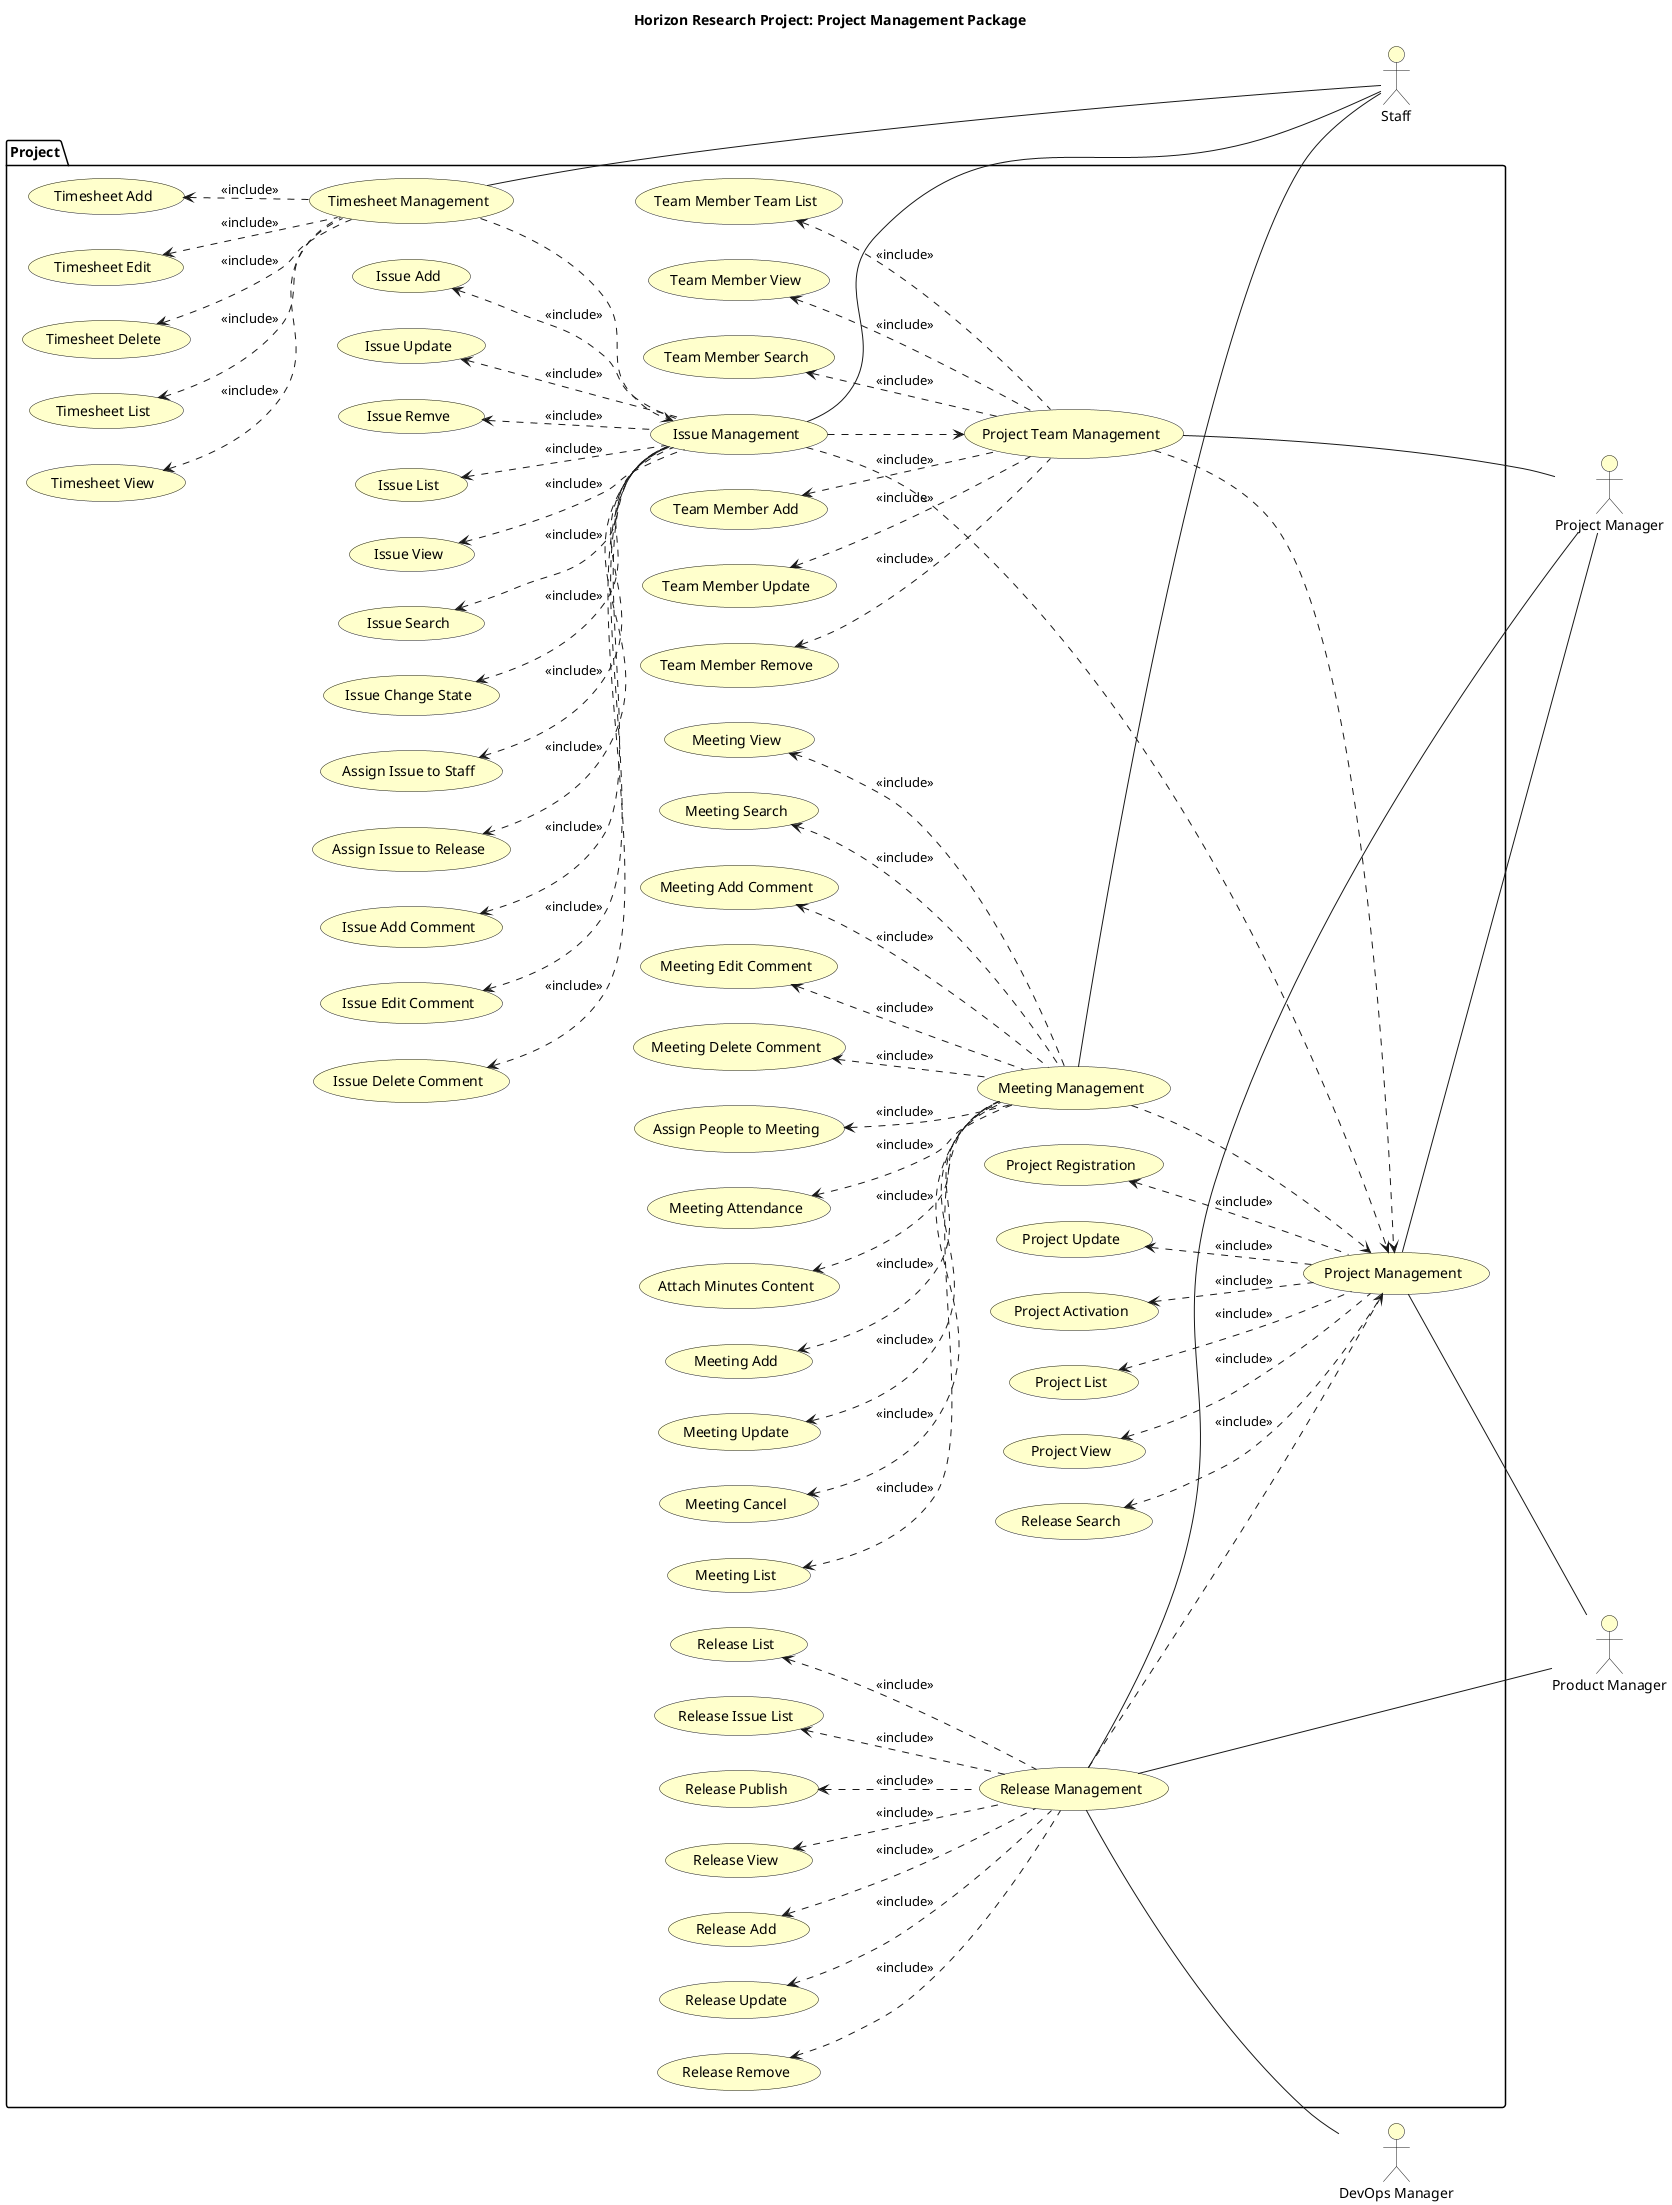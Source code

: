 @startuml
left to right direction

skinparam useCaseBackgroundColor #Business
skinparam actorBackgroundColor #Business

title Horizon Research Project: Project Management Package

:Project Manager: as PMO
:DevOps Manager: as DevOpsManager
:Product Manager: as ProductManager
:Staff: as Staff

package "Project"{
    usecase "Project Management" as projectManagement
    usecase "Project Registration" as projectRegistration
    usecase "Project Update" as projectUpdate
    usecase "Project Activation" as projectActivation
    usecase "Project List" as projectList
    usecase "Project View" as projectView
    usecase "Project Search" as projectSearch
    usecase "Project Team Management" as projectTeamManagement
    usecase "Team Member Add" as teamMemberAdd
    usecase "Team Member Update" as teamMemberUpdate
    usecase "Team Member Remove" as teamMemberRemove
    usecase "Team Member Team List" as teamMemberList
    usecase "Team Member View" as teamMemberView
    usecase "Team Member Search" as teamMemberSearch
    usecase "Release Management" as releaseManagement
    usecase "Release Add" as releaseAdd
    usecase "Release Update" as releaseUpdate
    usecase "Release Remove" as releaseRemove
    usecase "Release List" as releaseList
    usecase "Release Issue List" as releaseIssueList
    usecase "Release Publish" as releasePublish
    usecase "Release View" as releaseView
    usecase "Release Search" as projectSearch
    usecase "Issue Management" as issueManagement
    usecase "Meeting Management" as meetingManagement
    usecase "Timesheet Management" as timesheetManagement
    usecase "Meeting Add" as meetingAdd
    usecase "Meeting Update" as meetingUpdate
    usecase "Meeting Cancel" as meetingCancel
    usecase "Meeting List" as meetingList
    usecase "Meeting View" as meetingView
    usecase "Meeting Search" as meetingSearch
    usecase "Meeting Add Comment" as meetingAddComment
    usecase "Meeting Edit Comment" as meetingEditComment
    usecase "Meeting Delete Comment" as meetingDeleteComment
    usecase "Assign People to Meeting" as assignPeopleToMeeting
    usecase "Meeting Attendance" as meetingAttendace
    usecase "Attach Minutes Content" as attachMinutesContent
    usecase "Issue Add" as issueAdd
    usecase "Issue Update" as issueUpdate
    usecase "Issue Remve" as issueCancel
    usecase "Issue List" as issueList
    usecase "Issue View" as issueView
    usecase "Issue Search" as issueSearch
    usecase "Issue Change State" as issueChangeState
    usecase "Assign Issue to Staff" as assignIssueToStaff
    usecase "Assign Issue to Release" as assignIssueToRelease
    usecase "Issue Add Comment" as issueAddComment
    usecase "Issue Edit Comment" as issueEditComment
    usecase "Issue Delete Comment" as issueDeleteComment
    usecase "Timesheet Add" as timesheetAdd
    usecase "Timesheet Edit" as timesheetEdit
    usecase "Timesheet Delete" as timesheetDelete
    usecase "Timesheet List" as timesheetList
    usecase "Timesheet View" as timesheetView
}

projectManagement -- ProductManager
projectManagement -- PMO
projectTeamManagement -- PMO
releaseManagement -- PMO
releaseManagement -- ProductManager
releaseManagement -- DevOpsManager
issueManagement -- Staff
timesheetManagement -- Staff
meetingManagement -- Staff

projectTeamManagement ..> projectManagement
releaseManagement ..> projectManagement
issueManagement ..> projectManagement
issueManagement ..> projectTeamManagement
timesheetManagement ..> issueManagement
meetingManagement ..> projectManagement


projectRegistration <.. projectManagement : <<include>>
projectUpdate <.. projectManagement : <<include>>
projectActivation <.. projectManagement : <<include>>
projectList <.. projectManagement : <<include>>
projectView <.. projectManagement : <<include>>
projectSearch <.. projectManagement : <<include>>
teamMemberAdd <.. projectTeamManagement : <<include>>
teamMemberUpdate <.. projectTeamManagement : <<include>>
teamMemberRemove <.. projectTeamManagement : <<include>>
teamMemberList <.. projectTeamManagement : <<include>>
teamMemberView <.. projectTeamManagement : <<include>>
teamMemberSearch <.. projectTeamManagement : <<include>>
releaseAdd <.. releaseManagement : <<include>>
releaseUpdate <.. releaseManagement : <<include>>
releaseRemove <.. releaseManagement : <<include>>
releaseList <.. releaseManagement : <<include>>
releaseIssueList <.. releaseManagement : <<include>>
releasePublish <.. releaseManagement : <<include>>
releaseView <.. releaseManagement : <<include>>
meetingAdd <.. meetingManagement : <<include>>
meetingUpdate <.. meetingManagement : <<include>>
meetingCancel <.. meetingManagement : <<include>>
meetingList <.. meetingManagement : <<include>>
meetingSearch <.. meetingManagement : <<include>>
assignPeopleToMeeting <.. meetingManagement : <<include>>
meetingAttendace <.. meetingManagement : <<include>>
attachMinutesContent <.. meetingManagement : <<include>>
meetingView <.. meetingManagement : <<include>>
meetingAddComment <.. meetingManagement : <<include>>
meetingEditComment <.. meetingManagement : <<include>>
meetingDeleteComment <.. meetingManagement : <<include>>
issueAdd <.. issueManagement : <<include>>
issueUpdate <.. issueManagement : <<include>>
issueCancel <.. issueManagement : <<include>>
issueList <.. issueManagement : <<include>>
issueView <.. issueManagement : <<include>>
issueSearch <.. issueManagement : <<include>>
issueChangeState <.. issueManagement : <<include>>
assignIssueToStaff <.. issueManagement : <<include>>
assignIssueToRelease <.. issueManagement : <<include>>
issueAddComment <.. issueManagement : <<include>>
issueEditComment <.. issueManagement : <<include>>
issueDeleteComment <.. issueManagement : <<include>>
timesheetAdd <.. timesheetManagement : <<include>>
timesheetEdit  <.. timesheetManagement : <<include>>
timesheetDelete  <.. timesheetManagement : <<include>>
timesheetList  <.. timesheetManagement : <<include>>
timesheetView  <.. timesheetManagement : <<include>>

@enduml